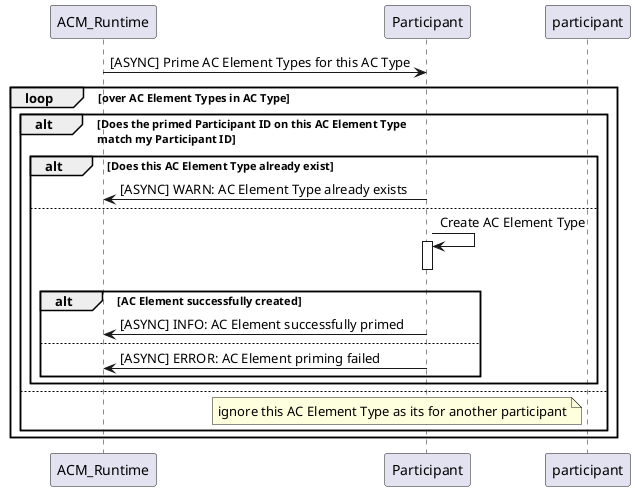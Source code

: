 @startuml
participant ACM_Runtime
participant Participant

ACM_Runtime -> Participant: [ASYNC] Prime AC Element Types for this AC Type

loop over AC Element Types in AC Type
 alt Does the primed Participant ID on this AC Element Type\nmatch my Participant ID
  alt Does this AC Element Type already exist
   ACM_Runtime <- Participant: [ASYNC] WARN: AC Element Type already exists
  else
   Participant -> Participant: Create AC Element Type
   activate Participant
   deactivate Participant
   alt AC Element successfully created
    ACM_Runtime <- Participant: [ASYNC] INFO: AC Element successfully primed
   else
    ACM_Runtime <- Participant: [ASYNC] ERROR: AC Element priming failed
   end
  end
 else
  note left of participant
   ignore this AC Element Type as its for another participant
  end note
 end
end

@enduml
